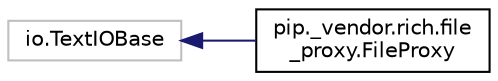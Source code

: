 digraph "Graphical Class Hierarchy"
{
 // LATEX_PDF_SIZE
  edge [fontname="Helvetica",fontsize="10",labelfontname="Helvetica",labelfontsize="10"];
  node [fontname="Helvetica",fontsize="10",shape=record];
  rankdir="LR";
  Node3073 [label="io.TextIOBase",height=0.2,width=0.4,color="grey75", fillcolor="white", style="filled",tooltip=" "];
  Node3073 -> Node0 [dir="back",color="midnightblue",fontsize="10",style="solid",fontname="Helvetica"];
  Node0 [label="pip._vendor.rich.file\l_proxy.FileProxy",height=0.2,width=0.4,color="black", fillcolor="white", style="filled",URL="$classpip_1_1__vendor_1_1rich_1_1file__proxy_1_1FileProxy.html",tooltip=" "];
}
